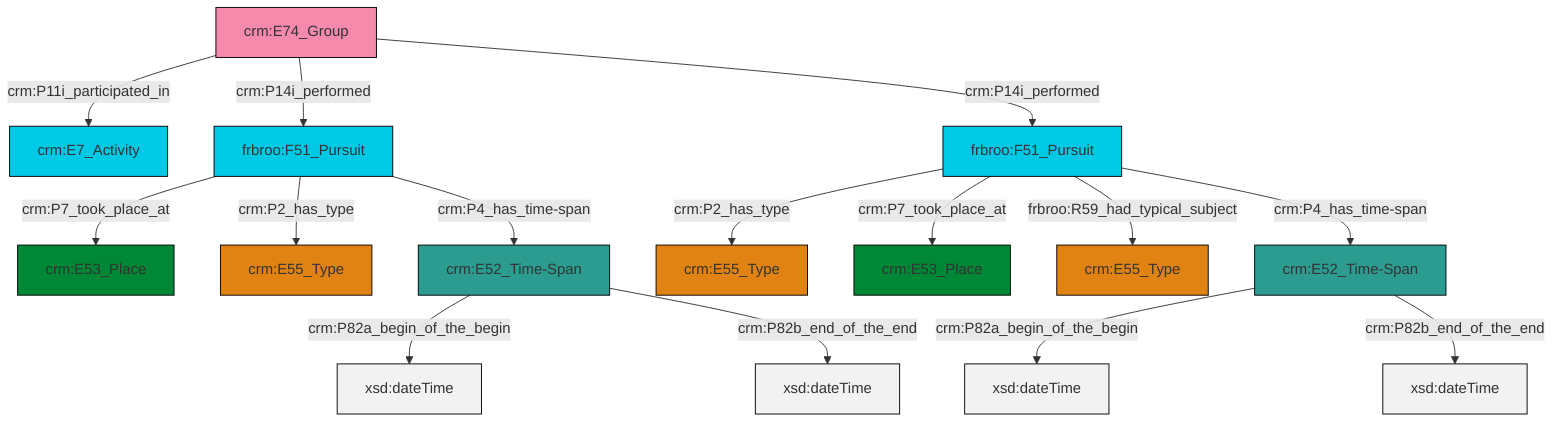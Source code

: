 graph TD
classDef Literal fill:#f2f2f2,stroke:#000000;
classDef CRM_Entity fill:#FFFFFF,stroke:#000000;
classDef Temporal_Entity fill:#00C9E6, stroke:#000000;
classDef Type fill:#E18312, stroke:#000000;
classDef Time-Span fill:#2C9C91, stroke:#000000;
classDef Appellation fill:#FFEB7F, stroke:#000000;
classDef Place fill:#008836, stroke:#000000;
classDef Persistent_Item fill:#B266B2, stroke:#000000;
classDef Conceptual_Object fill:#FFD700, stroke:#000000;
classDef Physical_Thing fill:#D2B48C, stroke:#000000;
classDef Actor fill:#f58aad, stroke:#000000;
classDef PC_Classes fill:#4ce600, stroke:#000000;
classDef Multi fill:#cccccc,stroke:#000000;

2["crm:E52_Time-Span"]:::Time-Span -->|crm:P82a_begin_of_the_begin| 3[xsd:dateTime]:::Literal
6["crm:E74_Group"]:::Actor -->|crm:P11i_participated_in| 7["crm:E7_Activity"]:::Temporal_Entity
6["crm:E74_Group"]:::Actor -->|crm:P14i_performed| 8["frbroo:F51_Pursuit"]:::Temporal_Entity
9["frbroo:F51_Pursuit"]:::Temporal_Entity -->|crm:P2_has_type| 4["crm:E55_Type"]:::Type
9["frbroo:F51_Pursuit"]:::Temporal_Entity -->|crm:P7_took_place_at| 11["crm:E53_Place"]:::Place
2["crm:E52_Time-Span"]:::Time-Span -->|crm:P82b_end_of_the_end| 12[xsd:dateTime]:::Literal
9["frbroo:F51_Pursuit"]:::Temporal_Entity -->|frbroo:R59_had_typical_subject| 13["crm:E55_Type"]:::Type
8["frbroo:F51_Pursuit"]:::Temporal_Entity -->|crm:P7_took_place_at| 16["crm:E53_Place"]:::Place
6["crm:E74_Group"]:::Actor -->|crm:P14i_performed| 9["frbroo:F51_Pursuit"]:::Temporal_Entity
8["frbroo:F51_Pursuit"]:::Temporal_Entity -->|crm:P2_has_type| 0["crm:E55_Type"]:::Type
20["crm:E52_Time-Span"]:::Time-Span -->|crm:P82a_begin_of_the_begin| 21[xsd:dateTime]:::Literal
9["frbroo:F51_Pursuit"]:::Temporal_Entity -->|crm:P4_has_time-span| 20["crm:E52_Time-Span"]:::Time-Span
20["crm:E52_Time-Span"]:::Time-Span -->|crm:P82b_end_of_the_end| 25[xsd:dateTime]:::Literal
8["frbroo:F51_Pursuit"]:::Temporal_Entity -->|crm:P4_has_time-span| 2["crm:E52_Time-Span"]:::Time-Span
